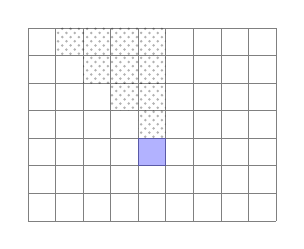 % === Based On ===
% Geometric representation of the sum 1/4 + 1/16 + 1/64 + 1/256 + ...
% Author: Jimi Oke
% ================

\begin{tikzpicture}[scale=.35]\footnotesize
 \pgfmathsetmacro{\xone}{0}
 \pgfmathsetmacro{\xtwo}{9}
 \pgfmathsetmacro{\yone}{0}
 \pgfmathsetmacro{\ytwo}{7}

\begin{scope}<+->;
% grid
  \draw[step=1cm,gray,very thin] (\xone,\yone) grid (\xtwo,\ytwo);
\end{scope}

% function
\begin{scope}[pattern=crosshatch dots,thin,pattern color=black,opacity=.3]
  \fill (1,7) rectangle (5,6);
  \fill (2,6) rectangle (5,5);
  \fill (3,5) rectangle (5,4);
  \fill (4,4) rectangle (5,3);
\end{scope}
\fill[blue,opacity=.3] (4,3) rectangle (5,2);

\end{tikzpicture}
